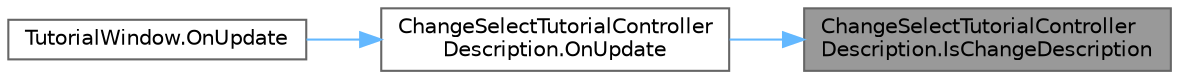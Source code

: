 digraph "ChangeSelectTutorialControllerDescription.IsChangeDescription"
{
 // LATEX_PDF_SIZE
  bgcolor="transparent";
  edge [fontname=Helvetica,fontsize=10,labelfontname=Helvetica,labelfontsize=10];
  node [fontname=Helvetica,fontsize=10,shape=box,height=0.2,width=0.4];
  rankdir="RL";
  Node1 [id="Node000001",label="ChangeSelectTutorialController\lDescription.IsChangeDescription",height=0.2,width=0.4,color="gray40", fillcolor="grey60", style="filled", fontcolor="black",tooltip=" "];
  Node1 -> Node2 [id="edge1_Node000001_Node000002",dir="back",color="steelblue1",style="solid",tooltip=" "];
  Node2 [id="Node000002",label="ChangeSelectTutorialController\lDescription.OnUpdate",height=0.2,width=0.4,color="grey40", fillcolor="white", style="filled",URL="$class_change_select_tutorial_controller_description.html#a23d060d09ee04b43652f7af8bfda16a4",tooltip=" "];
  Node2 -> Node3 [id="edge2_Node000002_Node000003",dir="back",color="steelblue1",style="solid",tooltip=" "];
  Node3 [id="Node000003",label="TutorialWindow.OnUpdate",height=0.2,width=0.4,color="grey40", fillcolor="white", style="filled",URL="$class_tutorial_window.html#a98db55f5bea25b5317765f310fb89ee4",tooltip=" "];
}
